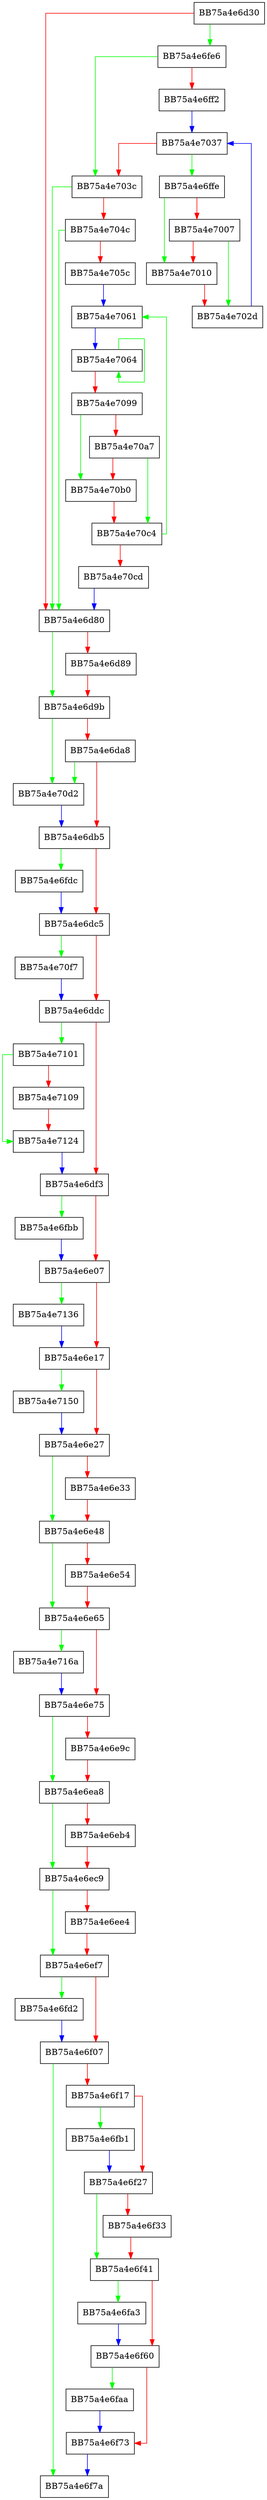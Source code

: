 digraph pefile_cleanup_context {
  node [shape="box"];
  graph [splines=ortho];
  BB75a4e6d30 -> BB75a4e6fe6 [color="green"];
  BB75a4e6d30 -> BB75a4e6d80 [color="red"];
  BB75a4e6d80 -> BB75a4e6d9b [color="green"];
  BB75a4e6d80 -> BB75a4e6d89 [color="red"];
  BB75a4e6d89 -> BB75a4e6d9b [color="red"];
  BB75a4e6d9b -> BB75a4e70d2 [color="green"];
  BB75a4e6d9b -> BB75a4e6da8 [color="red"];
  BB75a4e6da8 -> BB75a4e70d2 [color="green"];
  BB75a4e6da8 -> BB75a4e6db5 [color="red"];
  BB75a4e6db5 -> BB75a4e6fdc [color="green"];
  BB75a4e6db5 -> BB75a4e6dc5 [color="red"];
  BB75a4e6dc5 -> BB75a4e70f7 [color="green"];
  BB75a4e6dc5 -> BB75a4e6ddc [color="red"];
  BB75a4e6ddc -> BB75a4e7101 [color="green"];
  BB75a4e6ddc -> BB75a4e6df3 [color="red"];
  BB75a4e6df3 -> BB75a4e6fbb [color="green"];
  BB75a4e6df3 -> BB75a4e6e07 [color="red"];
  BB75a4e6e07 -> BB75a4e7136 [color="green"];
  BB75a4e6e07 -> BB75a4e6e17 [color="red"];
  BB75a4e6e17 -> BB75a4e7150 [color="green"];
  BB75a4e6e17 -> BB75a4e6e27 [color="red"];
  BB75a4e6e27 -> BB75a4e6e48 [color="green"];
  BB75a4e6e27 -> BB75a4e6e33 [color="red"];
  BB75a4e6e33 -> BB75a4e6e48 [color="red"];
  BB75a4e6e48 -> BB75a4e6e65 [color="green"];
  BB75a4e6e48 -> BB75a4e6e54 [color="red"];
  BB75a4e6e54 -> BB75a4e6e65 [color="red"];
  BB75a4e6e65 -> BB75a4e716a [color="green"];
  BB75a4e6e65 -> BB75a4e6e75 [color="red"];
  BB75a4e6e75 -> BB75a4e6ea8 [color="green"];
  BB75a4e6e75 -> BB75a4e6e9c [color="red"];
  BB75a4e6e9c -> BB75a4e6ea8 [color="red"];
  BB75a4e6ea8 -> BB75a4e6ec9 [color="green"];
  BB75a4e6ea8 -> BB75a4e6eb4 [color="red"];
  BB75a4e6eb4 -> BB75a4e6ec9 [color="red"];
  BB75a4e6ec9 -> BB75a4e6ef7 [color="green"];
  BB75a4e6ec9 -> BB75a4e6ee4 [color="red"];
  BB75a4e6ee4 -> BB75a4e6ef7 [color="red"];
  BB75a4e6ef7 -> BB75a4e6fd2 [color="green"];
  BB75a4e6ef7 -> BB75a4e6f07 [color="red"];
  BB75a4e6f07 -> BB75a4e6f7a [color="green"];
  BB75a4e6f07 -> BB75a4e6f17 [color="red"];
  BB75a4e6f17 -> BB75a4e6fb1 [color="green"];
  BB75a4e6f17 -> BB75a4e6f27 [color="red"];
  BB75a4e6f27 -> BB75a4e6f41 [color="green"];
  BB75a4e6f27 -> BB75a4e6f33 [color="red"];
  BB75a4e6f33 -> BB75a4e6f41 [color="red"];
  BB75a4e6f41 -> BB75a4e6fa3 [color="green"];
  BB75a4e6f41 -> BB75a4e6f60 [color="red"];
  BB75a4e6f60 -> BB75a4e6faa [color="green"];
  BB75a4e6f60 -> BB75a4e6f73 [color="red"];
  BB75a4e6f73 -> BB75a4e6f7a [color="blue"];
  BB75a4e6fa3 -> BB75a4e6f60 [color="blue"];
  BB75a4e6faa -> BB75a4e6f73 [color="blue"];
  BB75a4e6fb1 -> BB75a4e6f27 [color="blue"];
  BB75a4e6fbb -> BB75a4e6e07 [color="blue"];
  BB75a4e6fd2 -> BB75a4e6f07 [color="blue"];
  BB75a4e6fdc -> BB75a4e6dc5 [color="blue"];
  BB75a4e6fe6 -> BB75a4e703c [color="green"];
  BB75a4e6fe6 -> BB75a4e6ff2 [color="red"];
  BB75a4e6ff2 -> BB75a4e7037 [color="blue"];
  BB75a4e6ffe -> BB75a4e7010 [color="green"];
  BB75a4e6ffe -> BB75a4e7007 [color="red"];
  BB75a4e7007 -> BB75a4e702d [color="green"];
  BB75a4e7007 -> BB75a4e7010 [color="red"];
  BB75a4e7010 -> BB75a4e702d [color="red"];
  BB75a4e702d -> BB75a4e7037 [color="blue"];
  BB75a4e7037 -> BB75a4e6ffe [color="green"];
  BB75a4e7037 -> BB75a4e703c [color="red"];
  BB75a4e703c -> BB75a4e6d80 [color="green"];
  BB75a4e703c -> BB75a4e704c [color="red"];
  BB75a4e704c -> BB75a4e6d80 [color="green"];
  BB75a4e704c -> BB75a4e705c [color="red"];
  BB75a4e705c -> BB75a4e7061 [color="blue"];
  BB75a4e7061 -> BB75a4e7064 [color="blue"];
  BB75a4e7064 -> BB75a4e7064 [color="green"];
  BB75a4e7064 -> BB75a4e7099 [color="red"];
  BB75a4e7099 -> BB75a4e70b0 [color="green"];
  BB75a4e7099 -> BB75a4e70a7 [color="red"];
  BB75a4e70a7 -> BB75a4e70c4 [color="green"];
  BB75a4e70a7 -> BB75a4e70b0 [color="red"];
  BB75a4e70b0 -> BB75a4e70c4 [color="red"];
  BB75a4e70c4 -> BB75a4e7061 [color="green"];
  BB75a4e70c4 -> BB75a4e70cd [color="red"];
  BB75a4e70cd -> BB75a4e6d80 [color="blue"];
  BB75a4e70d2 -> BB75a4e6db5 [color="blue"];
  BB75a4e70f7 -> BB75a4e6ddc [color="blue"];
  BB75a4e7101 -> BB75a4e7124 [color="green"];
  BB75a4e7101 -> BB75a4e7109 [color="red"];
  BB75a4e7109 -> BB75a4e7124 [color="red"];
  BB75a4e7124 -> BB75a4e6df3 [color="blue"];
  BB75a4e7136 -> BB75a4e6e17 [color="blue"];
  BB75a4e7150 -> BB75a4e6e27 [color="blue"];
  BB75a4e716a -> BB75a4e6e75 [color="blue"];
}